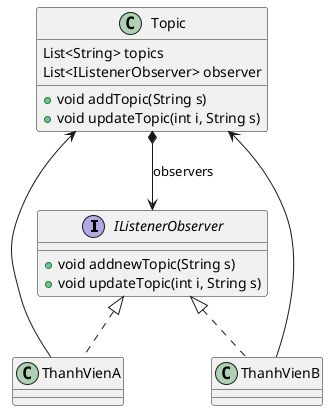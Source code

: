 @startuml
'https://plantuml.com/class-diagram

interface IListenerObserver {
    + void addnewTopic(String s)
    + void updateTopic(int i, String s)
}

class Topic {
    List<String> topics
    List<IListenerObserver> observer
    + void addTopic(String s)
    + void updateTopic(int i, String s)
}

class ThanhVienA {

}

class ThanhVienB {

}

IListenerObserver <|.. ThanhVienA
IListenerObserver <|.. ThanhVienB
Topic *--> IListenerObserver:observers
Topic <-- ThanhVienA
Topic <-- ThanhVienB

@enduml